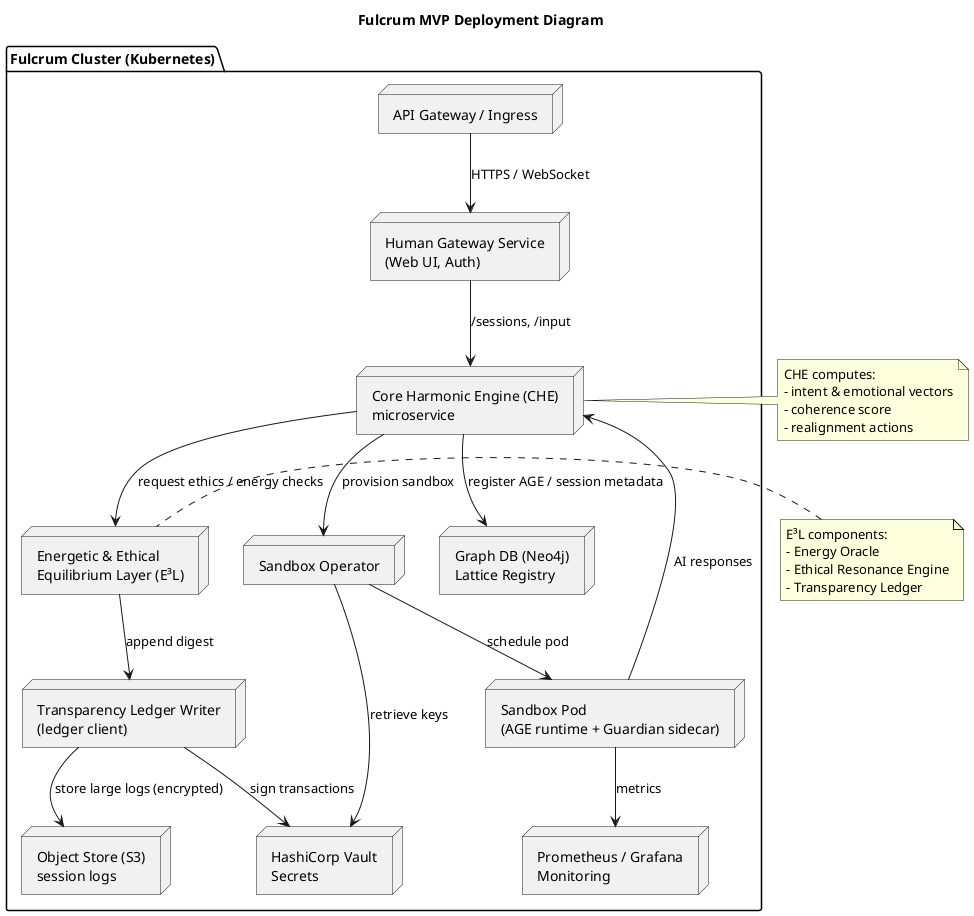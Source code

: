 @startuml
skinparam componentStyle rectangle
title Fulcrum MVP Deployment Diagram

package "Fulcrum Cluster (Kubernetes)" {
  node "API Gateway / Ingress" as gateway
  node "Human Gateway Service\n(Web UI, Auth)" as human_gateway
  node "Core Harmonic Engine (CHE)\nmicroservice" as che
  node "Energetic & Ethical\nEquilibrium Layer (E³L)" as e3l
  node "Transparency Ledger Writer\n(ledger client)" as ledger
  node "Sandbox Operator" as soperator
  node "Sandbox Pod\n(AGE runtime + Guardian sidecar)" as sandbox
  node "Object Store (S3)\nsession logs" as objectstore
  node "Graph DB (Neo4j)\nLattice Registry" as graphdb
  node "Prometheus / Grafana\nMonitoring" as observ
  node "HashiCorp Vault\nSecrets" as vault

  gateway --> human_gateway : HTTPS / WebSocket
  human_gateway --> che : /sessions, /input
  che --> soperator : provision sandbox
  soperator --> sandbox : schedule pod
  sandbox --> che : AI responses
  che --> e3l : request ethics / energy checks
  e3l --> ledger : append digest
  ledger --> objectstore : store large logs (encrypted)
  che --> graphdb : register AGE / session metadata
  sandbox --> observ : metrics
  soperator --> vault : retrieve keys
  ledger --> vault : sign transactions
}

note right of che
  CHE computes:
  - intent & emotional vectors
  - coherence score
  - realignment actions
end note

note left of e3l
  E³L components:
  - Energy Oracle
  - Ethical Resonance Engine
  - Transparency Ledger
end note

@enduml